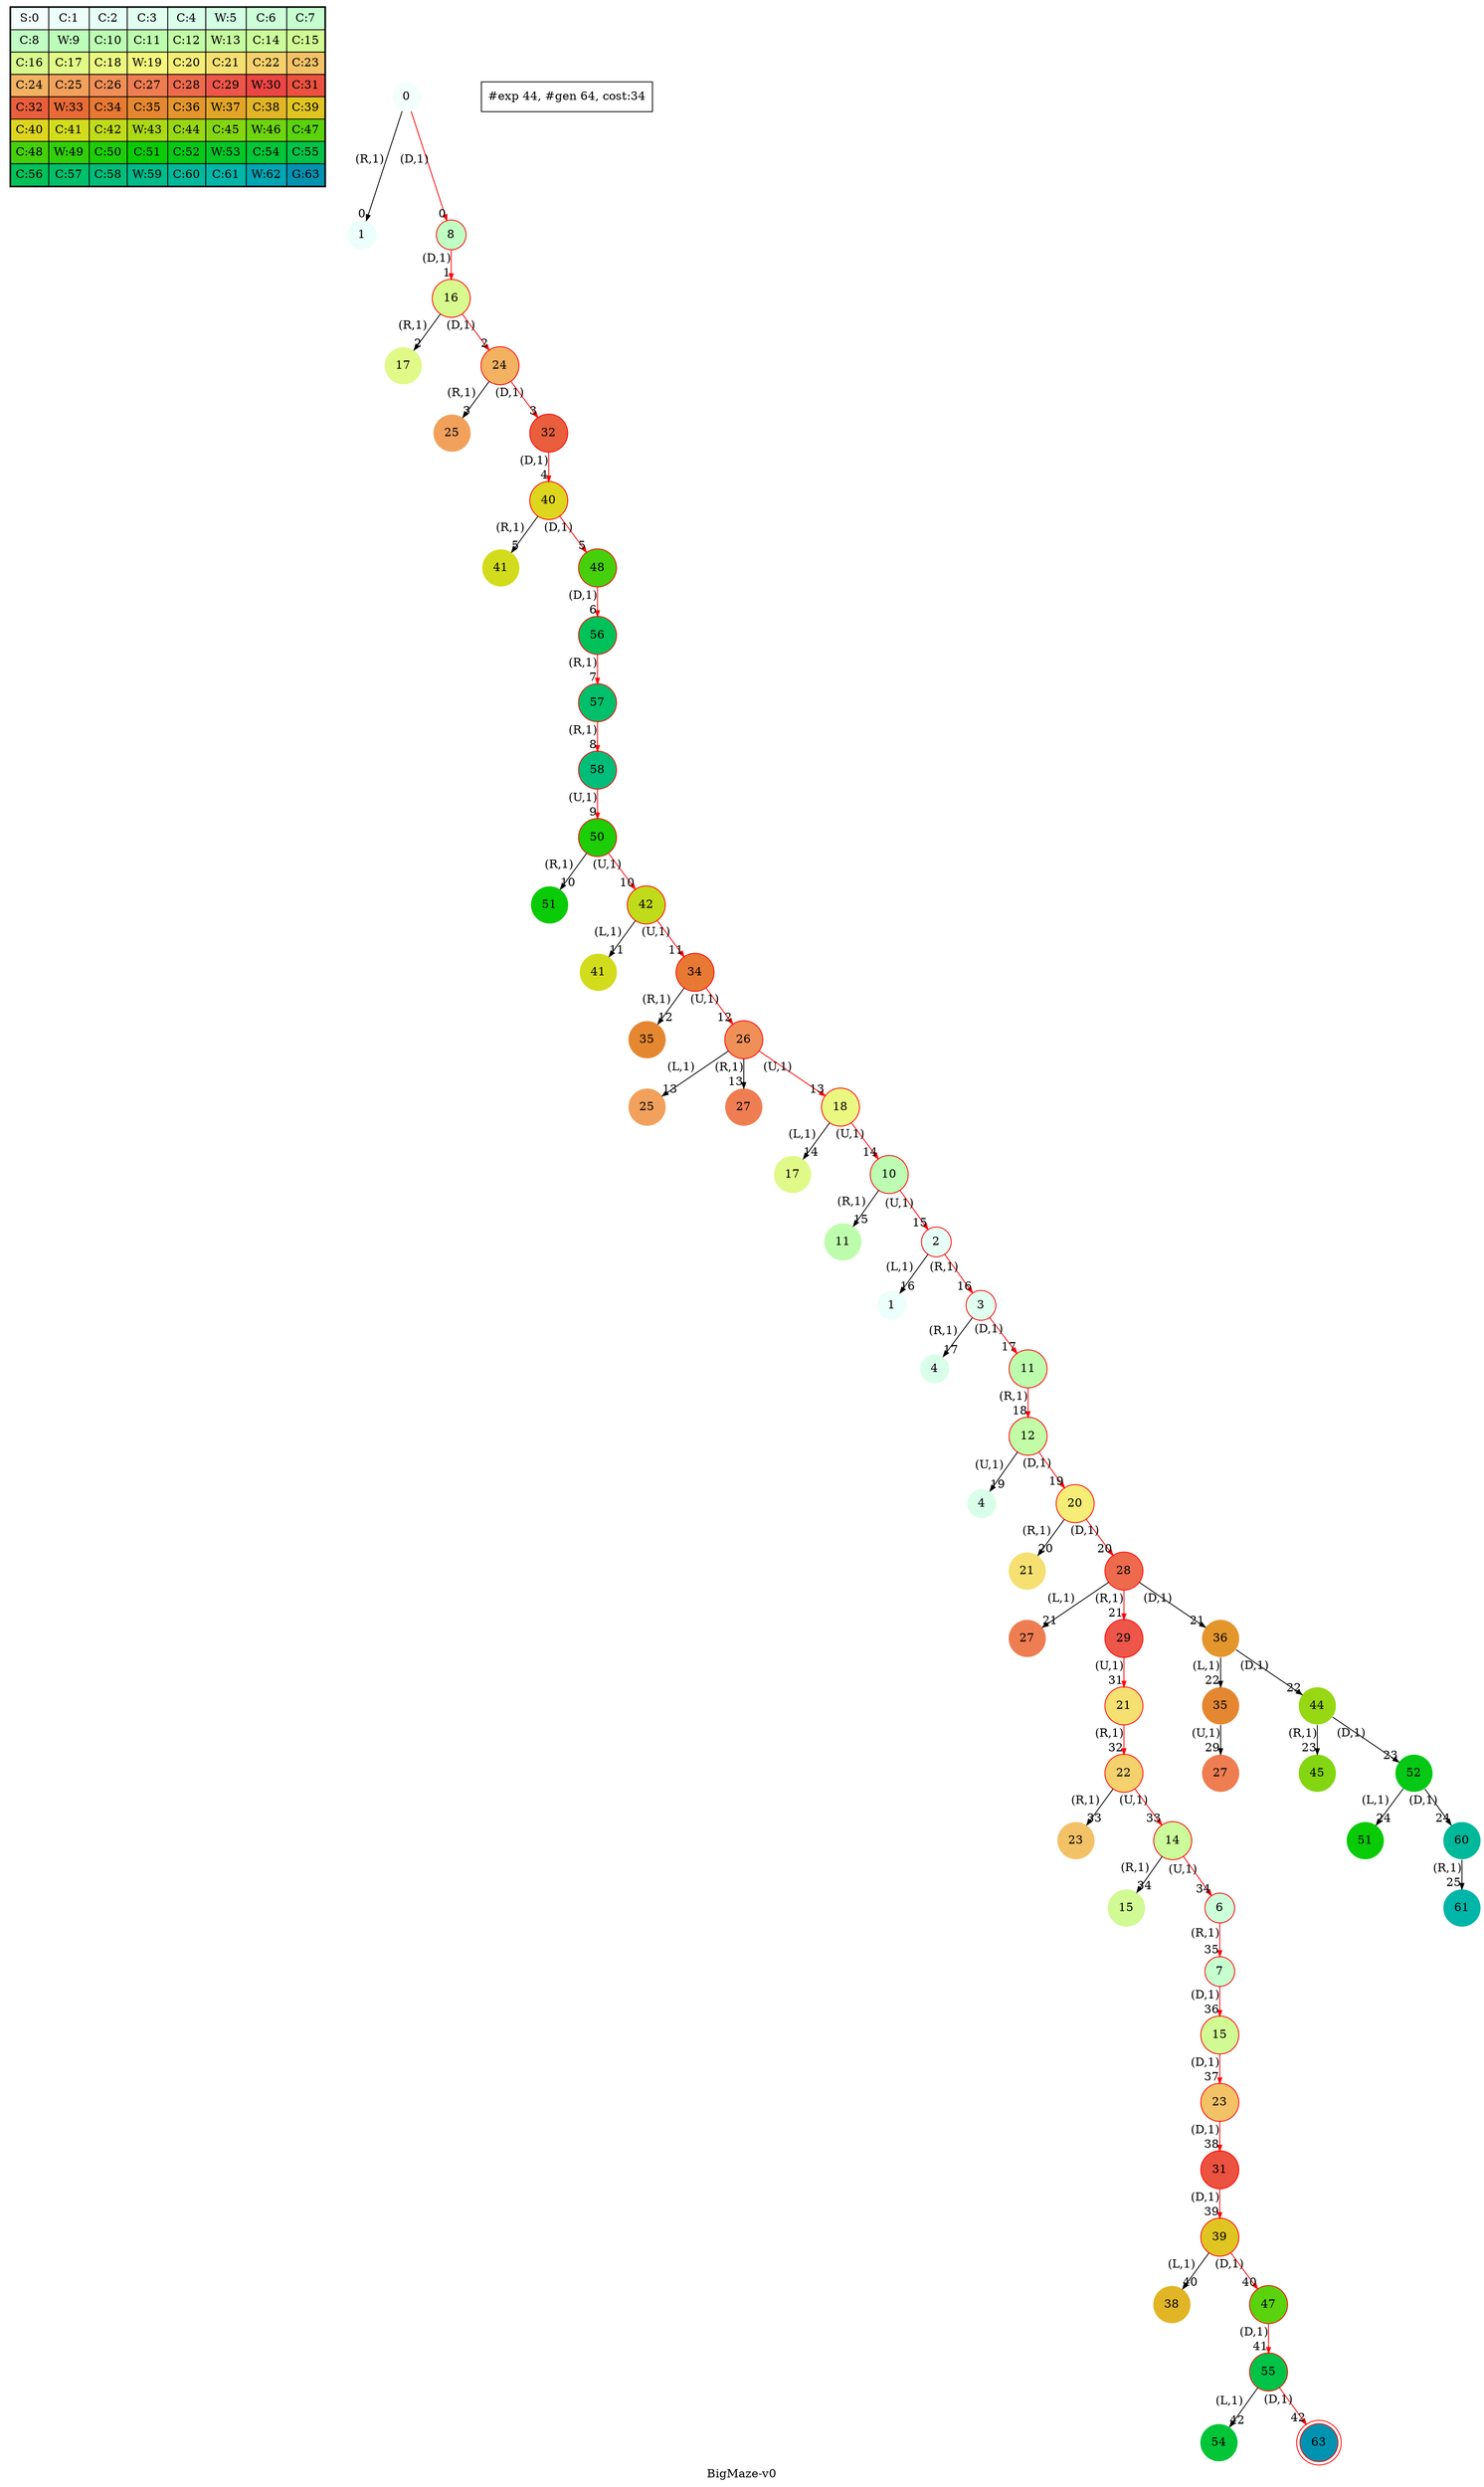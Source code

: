 digraph BigMaze { label="BigMaze-v0"
subgraph MAP {label=Map;map [shape=plaintext label=<<table border="1" cellpadding="5" cellspacing="0" cellborder="1"><tr><td bgcolor="0.46862745 0.04925994 0.99969645 1.        ">S:0</td><td bgcolor="0.45294118 0.07385253 0.99931706 1.        ">C:1</td><td bgcolor="0.4372549  0.09840028 0.99878599 1.        ">C:2</td><td bgcolor="0.42156863 0.12288829 0.99810333 1.        ">C:3</td><td bgcolor="0.40588235 0.1473017  0.99726917 1.        ">C:4</td><td bgcolor="0.39019608 0.17162568 0.99628365 1.        ">W:5</td><td bgcolor="0.3745098  0.19584547 0.99514692 1.        ">C:6</td><td bgcolor="0.35882353 0.21994636 0.99385914 1.        ">C:7</td></tr><tr><td bgcolor="0.34313725 0.24391372 0.99242051 1.        ">C:8</td><td bgcolor="0.32745098 0.267733   0.99083125 1.        ">W:9</td><td bgcolor="0.31176471 0.29138975 0.98909161 1.        ">C:10</td><td bgcolor="0.29607843 0.31486959 0.98720184 1.        ">C:11</td><td bgcolor="0.28039216 0.33815827 0.98516223 1.        ">C:12</td><td bgcolor="0.26470588 0.36124167 0.9829731  1.        ">W:13</td><td bgcolor="0.24901961 0.38410575 0.98063477 1.        ">C:14</td><td bgcolor="0.23333333 0.40673664 0.9781476  1.        ">C:15</td></tr><tr><td bgcolor="0.21764706 0.42912061 0.97551197 1.        ">C:16</td><td bgcolor="0.20196078 0.45124406 0.97272827 1.        ">C:17</td><td bgcolor="0.18627451 0.47309356 0.96979694 1.        ">C:18</td><td bgcolor="0.17058824 0.49465584 0.9667184  1.        ">W:19</td><td bgcolor="0.15490196 0.51591783 0.96349314 1.        ">C:20</td><td bgcolor="0.13921569 0.5368666  0.96012165 1.        ">C:21</td><td bgcolor="0.12352941 0.55748944 0.95660442 1.        ">C:22</td><td bgcolor="0.10784314 0.57777383 0.952942   1.        ">C:23</td></tr><tr><td bgcolor="0.09215686 0.59770746 0.94913494 1.        ">C:24</td><td bgcolor="0.07647059 0.61727822 0.94518383 1.        ">C:25</td><td bgcolor="0.06078431 0.63647424 0.94108925 1.        ">C:26</td><td bgcolor="0.04509804 0.65528385 0.93685184 1.        ">C:27</td><td bgcolor="0.02941176 0.67369564 0.93247223 1.        ">C:28</td><td bgcolor="0.01372549 0.69169844 0.92795109 1.        ">C:29</td><td bgcolor="0.00196078 0.70928131 0.92328911 1.        ">W:30</td><td bgcolor="0.01764706 0.72643357 0.91848699 1.        ">C:31</td></tr><tr><td bgcolor="0.03333333 0.74314483 0.91354546 1.        ">C:32</td><td bgcolor="0.04901961 0.75940492 0.90846527 1.        ">W:33</td><td bgcolor="0.06470588 0.77520398 0.9032472  1.        ">C:34</td><td bgcolor="0.08039216 0.79053241 0.89789203 1.        ">C:35</td><td bgcolor="0.09607843 0.80538092 0.89240058 1.        ">C:36</td><td bgcolor="0.11176471 0.81974048 0.88677369 1.        ">W:37</td><td bgcolor="0.12745098 0.83360239 0.88101219 1.        ">C:38</td><td bgcolor="0.14313725 0.84695821 0.87511698 1.        ">C:39</td></tr><tr><td bgcolor="0.15882353 0.85979985 0.86908895 1.        ">C:40</td><td bgcolor="0.1745098  0.87211951 0.862929   1.        ">C:41</td><td bgcolor="0.19019608 0.88390971 0.85663808 1.        ">C:42</td><td bgcolor="0.20588235 0.89516329 0.85021714 1.        ">W:43</td><td bgcolor="0.22156863 0.90587342 0.84366715 1.        ">C:44</td><td bgcolor="0.2372549  0.9160336  0.83698911 1.        ">C:45</td><td bgcolor="0.25294118 0.92563766 0.83018403 1.        ">W:46</td><td bgcolor="0.26862745 0.93467977 0.82325295 1.        ">C:47</td></tr><tr><td bgcolor="0.28431373 0.94315443 0.81619691 1.        ">C:48</td><td bgcolor="0.3        0.95105652 0.80901699 1.        ">W:49</td><td bgcolor="0.31568627 0.95838122 0.80171428 1.        ">C:50</td><td bgcolor="0.33137255 0.96512409 0.79428989 1.        ">C:51</td><td bgcolor="0.34705882 0.97128103 0.78674494 1.        ">C:52</td><td bgcolor="0.3627451  0.97684832 0.77908057 1.        ">W:53</td><td bgcolor="0.37843137 0.98182256 0.77129796 1.        ">C:54</td><td bgcolor="0.39411765 0.98620075 0.76339828 1.        ">C:55</td></tr><tr><td bgcolor="0.40980392 0.98998021 0.75538273 1.        ">C:56</td><td bgcolor="0.4254902  0.99315867 0.74725253 1.        ">C:57</td><td bgcolor="0.44117647 0.99573418 0.73900892 1.        ">C:58</td><td bgcolor="0.45686275 0.99770518 0.73065313 1.        ">W:59</td><td bgcolor="0.47254902 0.99907048 0.72218645 1.        ">C:60</td><td bgcolor="0.48823529 0.99982925 0.71361015 1.        ">C:61</td><td bgcolor="0.51176471 0.99982925 0.70054304 1.        ">W:62</td><td bgcolor="0.52745098 0.99907048 0.69169844 1.        ">G:63</td></tr></table>>]} 
nodesep=1 ranksep=0.5 node [shape=circle] edge [arrowsize=0.7] 
"0_0" [label=0 style=filled color=white  fillcolor="0.46862745 0.04925994 0.99969645 1.        "]; 
"0_0.1-1" [label=1 style=filled color=white  fillcolor="0.45294118 0.07385253 0.99931706 1.        "];  "0_0" -> "0_0.1-1" [xlabel="(R,1)" headlabel=0]; 
"0_0.8-3" [label=8 style=filled color=white  fillcolor="0.34313725 0.24391372 0.99242051 1.        "color=red ];   "0_0" -> "0_0.8-3" [xlabel="(D,1)" headlabel=0color=red ];  
"0_0.8.16-3" [label=16 style=filled color=white  fillcolor="0.21764706 0.42912061 0.97551197 1.        "color=red ];   "0_0.8-3" -> "0_0.8.16-3" [xlabel="(D,1)" headlabel=1color=red ];  
"0_0.8.16.17-1" [label=17 style=filled color=white  fillcolor="0.20196078 0.45124406 0.97272827 1.        "];  "0_0.8.16-3" -> "0_0.8.16.17-1" [xlabel="(R,1)" headlabel=2]; 
"0_0.8.16.24-3" [label=24 style=filled color=white  fillcolor="0.09215686 0.59770746 0.94913494 1.        "color=red ];   "0_0.8.16-3" -> "0_0.8.16.24-3" [xlabel="(D,1)" headlabel=2color=red ];  
"0_0.8.16.24.25-1" [label=25 style=filled color=white  fillcolor="0.07647059 0.61727822 0.94518383 1.        "];  "0_0.8.16.24-3" -> "0_0.8.16.24.25-1" [xlabel="(R,1)" headlabel=3]; 
"0_0.8.16.24.32-3" [label=32 style=filled color=white  fillcolor="0.03333333 0.74314483 0.91354546 1.        "color=red ];   "0_0.8.16.24-3" -> "0_0.8.16.24.32-3" [xlabel="(D,1)" headlabel=3color=red ];  
"0_0.8.16.24.32.40-3" [label=40 style=filled color=white  fillcolor="0.15882353 0.85979985 0.86908895 1.        "color=red ];   "0_0.8.16.24.32-3" -> "0_0.8.16.24.32.40-3" [xlabel="(D,1)" headlabel=4color=red ];  
"0_0.8.16.24.32.40.41-1" [label=41 style=filled color=white  fillcolor="0.1745098  0.87211951 0.862929   1.        "];  "0_0.8.16.24.32.40-3" -> "0_0.8.16.24.32.40.41-1" [xlabel="(R,1)" headlabel=5]; 
"0_0.8.16.24.32.40.48-3" [label=48 style=filled color=white  fillcolor="0.28431373 0.94315443 0.81619691 1.        "color=red ];   "0_0.8.16.24.32.40-3" -> "0_0.8.16.24.32.40.48-3" [xlabel="(D,1)" headlabel=5color=red ];  
"0_0.8.16.24.32.40.48.56-3" [label=56 style=filled color=white  fillcolor="0.40980392 0.98998021 0.75538273 1.        "color=red ];   "0_0.8.16.24.32.40.48-3" -> "0_0.8.16.24.32.40.48.56-3" [xlabel="(D,1)" headlabel=6color=red ];  
"0_0.8.16.24.32.40.48.56.57-1" [label=57 style=filled color=white  fillcolor="0.4254902  0.99315867 0.74725253 1.        "color=red ];   "0_0.8.16.24.32.40.48.56-3" -> "0_0.8.16.24.32.40.48.56.57-1" [xlabel="(R,1)" headlabel=7color=red ];  
"0_0.8.16.24.32.40.48.56.57.58-1" [label=58 style=filled color=white  fillcolor="0.44117647 0.99573418 0.73900892 1.        "color=red ];   "0_0.8.16.24.32.40.48.56.57-1" -> "0_0.8.16.24.32.40.48.56.57.58-1" [xlabel="(R,1)" headlabel=8color=red ];  
"0_0.8.16.24.32.40.48.56.57.58.50-2" [label=50 style=filled color=white  fillcolor="0.31568627 0.95838122 0.80171428 1.        "color=red ];   "0_0.8.16.24.32.40.48.56.57.58-1" -> "0_0.8.16.24.32.40.48.56.57.58.50-2" [xlabel="(U,1)" headlabel=9color=red ];  
"0_0.8.16.24.32.40.48.56.57.58.50.51-1" [label=51 style=filled color=white  fillcolor="0.33137255 0.96512409 0.79428989 1.        "];  "0_0.8.16.24.32.40.48.56.57.58.50-2" -> "0_0.8.16.24.32.40.48.56.57.58.50.51-1" [xlabel="(R,1)" headlabel=10]; 
"0_0.8.16.24.32.40.48.56.57.58.50.42-2" [label=42 style=filled color=white  fillcolor="0.19019608 0.88390971 0.85663808 1.        "color=red ];   "0_0.8.16.24.32.40.48.56.57.58.50-2" -> "0_0.8.16.24.32.40.48.56.57.58.50.42-2" [xlabel="(U,1)" headlabel=10color=red ];  
"0_0.8.16.24.32.40.48.56.57.58.50.42.41-0" [label=41 style=filled color=white  fillcolor="0.1745098  0.87211951 0.862929   1.        "];  "0_0.8.16.24.32.40.48.56.57.58.50.42-2" -> "0_0.8.16.24.32.40.48.56.57.58.50.42.41-0" [xlabel="(L,1)" headlabel=11]; 
"0_0.8.16.24.32.40.48.56.57.58.50.42.34-2" [label=34 style=filled color=white  fillcolor="0.06470588 0.77520398 0.9032472  1.        "color=red ];   "0_0.8.16.24.32.40.48.56.57.58.50.42-2" -> "0_0.8.16.24.32.40.48.56.57.58.50.42.34-2" [xlabel="(U,1)" headlabel=11color=red ];  
"0_0.8.16.24.32.40.48.56.57.58.50.42.34.35-1" [label=35 style=filled color=white  fillcolor="0.08039216 0.79053241 0.89789203 1.        "];  "0_0.8.16.24.32.40.48.56.57.58.50.42.34-2" -> "0_0.8.16.24.32.40.48.56.57.58.50.42.34.35-1" [xlabel="(R,1)" headlabel=12]; 
"0_0.8.16.24.32.40.48.56.57.58.50.42.34.26-2" [label=26 style=filled color=white  fillcolor="0.06078431 0.63647424 0.94108925 1.        "color=red ];   "0_0.8.16.24.32.40.48.56.57.58.50.42.34-2" -> "0_0.8.16.24.32.40.48.56.57.58.50.42.34.26-2" [xlabel="(U,1)" headlabel=12color=red ];  
"0_0.8.16.24.32.40.48.56.57.58.50.42.34.26.25-0" [label=25 style=filled color=white  fillcolor="0.07647059 0.61727822 0.94518383 1.        "];  "0_0.8.16.24.32.40.48.56.57.58.50.42.34.26-2" -> "0_0.8.16.24.32.40.48.56.57.58.50.42.34.26.25-0" [xlabel="(L,1)" headlabel=13]; 
"0_0.8.16.24.32.40.48.56.57.58.50.42.34.26.27-1" [label=27 style=filled color=white  fillcolor="0.04509804 0.65528385 0.93685184 1.        "];  "0_0.8.16.24.32.40.48.56.57.58.50.42.34.26-2" -> "0_0.8.16.24.32.40.48.56.57.58.50.42.34.26.27-1" [xlabel="(R,1)" headlabel=13]; 
"0_0.8.16.24.32.40.48.56.57.58.50.42.34.26.18-2" [label=18 style=filled color=white  fillcolor="0.18627451 0.47309356 0.96979694 1.        "color=red ];   "0_0.8.16.24.32.40.48.56.57.58.50.42.34.26-2" -> "0_0.8.16.24.32.40.48.56.57.58.50.42.34.26.18-2" [xlabel="(U,1)" headlabel=13color=red ];  
"0_0.8.16.24.32.40.48.56.57.58.50.42.34.26.18.17-0" [label=17 style=filled color=white  fillcolor="0.20196078 0.45124406 0.97272827 1.        "];  "0_0.8.16.24.32.40.48.56.57.58.50.42.34.26.18-2" -> "0_0.8.16.24.32.40.48.56.57.58.50.42.34.26.18.17-0" [xlabel="(L,1)" headlabel=14]; 
"0_0.8.16.24.32.40.48.56.57.58.50.42.34.26.18.10-2" [label=10 style=filled color=white  fillcolor="0.31176471 0.29138975 0.98909161 1.        "color=red ];   "0_0.8.16.24.32.40.48.56.57.58.50.42.34.26.18-2" -> "0_0.8.16.24.32.40.48.56.57.58.50.42.34.26.18.10-2" [xlabel="(U,1)" headlabel=14color=red ];  
"0_0.8.16.24.32.40.48.56.57.58.50.42.34.26.18.10.11-1" [label=11 style=filled color=white  fillcolor="0.29607843 0.31486959 0.98720184 1.        "];  "0_0.8.16.24.32.40.48.56.57.58.50.42.34.26.18.10-2" -> "0_0.8.16.24.32.40.48.56.57.58.50.42.34.26.18.10.11-1" [xlabel="(R,1)" headlabel=15]; 
"0_0.8.16.24.32.40.48.56.57.58.50.42.34.26.18.10.2-2" [label=2 style=filled color=white  fillcolor="0.4372549  0.09840028 0.99878599 1.        "color=red ];   "0_0.8.16.24.32.40.48.56.57.58.50.42.34.26.18.10-2" -> "0_0.8.16.24.32.40.48.56.57.58.50.42.34.26.18.10.2-2" [xlabel="(U,1)" headlabel=15color=red ];  
"0_0.8.16.24.32.40.48.56.57.58.50.42.34.26.18.10.2.1-0" [label=1 style=filled color=white  fillcolor="0.45294118 0.07385253 0.99931706 1.        "];  "0_0.8.16.24.32.40.48.56.57.58.50.42.34.26.18.10.2-2" -> "0_0.8.16.24.32.40.48.56.57.58.50.42.34.26.18.10.2.1-0" [xlabel="(L,1)" headlabel=16]; 
"0_0.8.16.24.32.40.48.56.57.58.50.42.34.26.18.10.2.3-1" [label=3 style=filled color=white  fillcolor="0.42156863 0.12288829 0.99810333 1.        "color=red ];   "0_0.8.16.24.32.40.48.56.57.58.50.42.34.26.18.10.2-2" -> "0_0.8.16.24.32.40.48.56.57.58.50.42.34.26.18.10.2.3-1" [xlabel="(R,1)" headlabel=16color=red ];  
"0_0.8.16.24.32.40.48.56.57.58.50.42.34.26.18.10.2.3.4-1" [label=4 style=filled color=white  fillcolor="0.40588235 0.1473017  0.99726917 1.        "];  "0_0.8.16.24.32.40.48.56.57.58.50.42.34.26.18.10.2.3-1" -> "0_0.8.16.24.32.40.48.56.57.58.50.42.34.26.18.10.2.3.4-1" [xlabel="(R,1)" headlabel=17]; 
"0_0.8.16.24.32.40.48.56.57.58.50.42.34.26.18.10.2.3.11-3" [label=11 style=filled color=white  fillcolor="0.29607843 0.31486959 0.98720184 1.        "color=red ];   "0_0.8.16.24.32.40.48.56.57.58.50.42.34.26.18.10.2.3-1" -> "0_0.8.16.24.32.40.48.56.57.58.50.42.34.26.18.10.2.3.11-3" [xlabel="(D,1)" headlabel=17color=red ];  
"0_0.8.16.24.32.40.48.56.57.58.50.42.34.26.18.10.2.3.11.12-1" [label=12 style=filled color=white  fillcolor="0.28039216 0.33815827 0.98516223 1.        "color=red ];   "0_0.8.16.24.32.40.48.56.57.58.50.42.34.26.18.10.2.3.11-3" -> "0_0.8.16.24.32.40.48.56.57.58.50.42.34.26.18.10.2.3.11.12-1" [xlabel="(R,1)" headlabel=18color=red ];  
"0_0.8.16.24.32.40.48.56.57.58.50.42.34.26.18.10.2.3.11.12.4-2" [label=4 style=filled color=white  fillcolor="0.40588235 0.1473017  0.99726917 1.        "];  "0_0.8.16.24.32.40.48.56.57.58.50.42.34.26.18.10.2.3.11.12-1" -> "0_0.8.16.24.32.40.48.56.57.58.50.42.34.26.18.10.2.3.11.12.4-2" [xlabel="(U,1)" headlabel=19]; 
"0_0.8.16.24.32.40.48.56.57.58.50.42.34.26.18.10.2.3.11.12.20-3" [label=20 style=filled color=white  fillcolor="0.15490196 0.51591783 0.96349314 1.        "color=red ];   "0_0.8.16.24.32.40.48.56.57.58.50.42.34.26.18.10.2.3.11.12-1" -> "0_0.8.16.24.32.40.48.56.57.58.50.42.34.26.18.10.2.3.11.12.20-3" [xlabel="(D,1)" headlabel=19color=red ];  
"0_0.8.16.24.32.40.48.56.57.58.50.42.34.26.18.10.2.3.11.12.20.21-1" [label=21 style=filled color=white  fillcolor="0.13921569 0.5368666  0.96012165 1.        "];  "0_0.8.16.24.32.40.48.56.57.58.50.42.34.26.18.10.2.3.11.12.20-3" -> "0_0.8.16.24.32.40.48.56.57.58.50.42.34.26.18.10.2.3.11.12.20.21-1" [xlabel="(R,1)" headlabel=20]; 
"0_0.8.16.24.32.40.48.56.57.58.50.42.34.26.18.10.2.3.11.12.20.28-3" [label=28 style=filled color=white  fillcolor="0.02941176 0.67369564 0.93247223 1.        "color=red ];   "0_0.8.16.24.32.40.48.56.57.58.50.42.34.26.18.10.2.3.11.12.20-3" -> "0_0.8.16.24.32.40.48.56.57.58.50.42.34.26.18.10.2.3.11.12.20.28-3" [xlabel="(D,1)" headlabel=20color=red ];  
"0_0.8.16.24.32.40.48.56.57.58.50.42.34.26.18.10.2.3.11.12.20.28.27-0" [label=27 style=filled color=white  fillcolor="0.04509804 0.65528385 0.93685184 1.        "];  "0_0.8.16.24.32.40.48.56.57.58.50.42.34.26.18.10.2.3.11.12.20.28-3" -> "0_0.8.16.24.32.40.48.56.57.58.50.42.34.26.18.10.2.3.11.12.20.28.27-0" [xlabel="(L,1)" headlabel=21]; 
"0_0.8.16.24.32.40.48.56.57.58.50.42.34.26.18.10.2.3.11.12.20.28.29-1" [label=29 style=filled color=white  fillcolor="0.01372549 0.69169844 0.92795109 1.        "color=red ];   "0_0.8.16.24.32.40.48.56.57.58.50.42.34.26.18.10.2.3.11.12.20.28-3" -> "0_0.8.16.24.32.40.48.56.57.58.50.42.34.26.18.10.2.3.11.12.20.28.29-1" [xlabel="(R,1)" headlabel=21color=red ];  
"0_0.8.16.24.32.40.48.56.57.58.50.42.34.26.18.10.2.3.11.12.20.28.36-3" [label=36 style=filled color=white  fillcolor="0.09607843 0.80538092 0.89240058 1.        "];  "0_0.8.16.24.32.40.48.56.57.58.50.42.34.26.18.10.2.3.11.12.20.28-3" -> "0_0.8.16.24.32.40.48.56.57.58.50.42.34.26.18.10.2.3.11.12.20.28.36-3" [xlabel="(D,1)" headlabel=21]; 
"0_0.8.16.24.32.40.48.56.57.58.50.42.34.26.18.10.2.3.11.12.20.28.36.35-0" [label=35 style=filled color=white  fillcolor="0.08039216 0.79053241 0.89789203 1.        "];  "0_0.8.16.24.32.40.48.56.57.58.50.42.34.26.18.10.2.3.11.12.20.28.36-3" -> "0_0.8.16.24.32.40.48.56.57.58.50.42.34.26.18.10.2.3.11.12.20.28.36.35-0" [xlabel="(L,1)" headlabel=22]; 
"0_0.8.16.24.32.40.48.56.57.58.50.42.34.26.18.10.2.3.11.12.20.28.36.44-3" [label=44 style=filled color=white  fillcolor="0.22156863 0.90587342 0.84366715 1.        "];  "0_0.8.16.24.32.40.48.56.57.58.50.42.34.26.18.10.2.3.11.12.20.28.36-3" -> "0_0.8.16.24.32.40.48.56.57.58.50.42.34.26.18.10.2.3.11.12.20.28.36.44-3" [xlabel="(D,1)" headlabel=22]; 
"0_0.8.16.24.32.40.48.56.57.58.50.42.34.26.18.10.2.3.11.12.20.28.36.44.45-1" [label=45 style=filled color=white  fillcolor="0.2372549  0.9160336  0.83698911 1.        "];  "0_0.8.16.24.32.40.48.56.57.58.50.42.34.26.18.10.2.3.11.12.20.28.36.44-3" -> "0_0.8.16.24.32.40.48.56.57.58.50.42.34.26.18.10.2.3.11.12.20.28.36.44.45-1" [xlabel="(R,1)" headlabel=23]; 
"0_0.8.16.24.32.40.48.56.57.58.50.42.34.26.18.10.2.3.11.12.20.28.36.44.52-3" [label=52 style=filled color=white  fillcolor="0.34705882 0.97128103 0.78674494 1.        "];  "0_0.8.16.24.32.40.48.56.57.58.50.42.34.26.18.10.2.3.11.12.20.28.36.44-3" -> "0_0.8.16.24.32.40.48.56.57.58.50.42.34.26.18.10.2.3.11.12.20.28.36.44.52-3" [xlabel="(D,1)" headlabel=23]; 
"0_0.8.16.24.32.40.48.56.57.58.50.42.34.26.18.10.2.3.11.12.20.28.36.44.52.51-0" [label=51 style=filled color=white  fillcolor="0.33137255 0.96512409 0.79428989 1.        "];  "0_0.8.16.24.32.40.48.56.57.58.50.42.34.26.18.10.2.3.11.12.20.28.36.44.52-3" -> "0_0.8.16.24.32.40.48.56.57.58.50.42.34.26.18.10.2.3.11.12.20.28.36.44.52.51-0" [xlabel="(L,1)" headlabel=24]; 
"0_0.8.16.24.32.40.48.56.57.58.50.42.34.26.18.10.2.3.11.12.20.28.36.44.52.60-3" [label=60 style=filled color=white  fillcolor="0.47254902 0.99907048 0.72218645 1.        "];  "0_0.8.16.24.32.40.48.56.57.58.50.42.34.26.18.10.2.3.11.12.20.28.36.44.52-3" -> "0_0.8.16.24.32.40.48.56.57.58.50.42.34.26.18.10.2.3.11.12.20.28.36.44.52.60-3" [xlabel="(D,1)" headlabel=24]; 
"0_0.8.16.24.32.40.48.56.57.58.50.42.34.26.18.10.2.3.11.12.20.28.36.44.52.60.61-1" [label=61 style=filled color=white  fillcolor="0.48823529 0.99982925 0.71361015 1.        "];  "0_0.8.16.24.32.40.48.56.57.58.50.42.34.26.18.10.2.3.11.12.20.28.36.44.52.60-3" -> "0_0.8.16.24.32.40.48.56.57.58.50.42.34.26.18.10.2.3.11.12.20.28.36.44.52.60.61-1" [xlabel="(R,1)" headlabel=25]; 
"0_0.8.16.24.32.40.48.56.57.58.50.42.34.26.18.10.2.3.11.12.20.28.36.35.27-2" [label=27 style=filled color=white  fillcolor="0.04509804 0.65528385 0.93685184 1.        "];  "0_0.8.16.24.32.40.48.56.57.58.50.42.34.26.18.10.2.3.11.12.20.28.36.35-0" -> "0_0.8.16.24.32.40.48.56.57.58.50.42.34.26.18.10.2.3.11.12.20.28.36.35.27-2" [xlabel="(U,1)" headlabel=29]; 
"0_0.8.16.24.32.40.48.56.57.58.50.42.34.26.18.10.2.3.11.12.20.28.29.21-2" [label=21 style=filled color=white  fillcolor="0.13921569 0.5368666  0.96012165 1.        "color=red ];   "0_0.8.16.24.32.40.48.56.57.58.50.42.34.26.18.10.2.3.11.12.20.28.29-1" -> "0_0.8.16.24.32.40.48.56.57.58.50.42.34.26.18.10.2.3.11.12.20.28.29.21-2" [xlabel="(U,1)" headlabel=31color=red ];  
"0_0.8.16.24.32.40.48.56.57.58.50.42.34.26.18.10.2.3.11.12.20.28.29.21.22-1" [label=22 style=filled color=white  fillcolor="0.12352941 0.55748944 0.95660442 1.        "color=red ];   "0_0.8.16.24.32.40.48.56.57.58.50.42.34.26.18.10.2.3.11.12.20.28.29.21-2" -> "0_0.8.16.24.32.40.48.56.57.58.50.42.34.26.18.10.2.3.11.12.20.28.29.21.22-1" [xlabel="(R,1)" headlabel=32color=red ];  
"0_0.8.16.24.32.40.48.56.57.58.50.42.34.26.18.10.2.3.11.12.20.28.29.21.22.23-1" [label=23 style=filled color=white  fillcolor="0.10784314 0.57777383 0.952942   1.        "];  "0_0.8.16.24.32.40.48.56.57.58.50.42.34.26.18.10.2.3.11.12.20.28.29.21.22-1" -> "0_0.8.16.24.32.40.48.56.57.58.50.42.34.26.18.10.2.3.11.12.20.28.29.21.22.23-1" [xlabel="(R,1)" headlabel=33]; 
"0_0.8.16.24.32.40.48.56.57.58.50.42.34.26.18.10.2.3.11.12.20.28.29.21.22.14-2" [label=14 style=filled color=white  fillcolor="0.24901961 0.38410575 0.98063477 1.        "color=red ];   "0_0.8.16.24.32.40.48.56.57.58.50.42.34.26.18.10.2.3.11.12.20.28.29.21.22-1" -> "0_0.8.16.24.32.40.48.56.57.58.50.42.34.26.18.10.2.3.11.12.20.28.29.21.22.14-2" [xlabel="(U,1)" headlabel=33color=red ];  
"0_0.8.16.24.32.40.48.56.57.58.50.42.34.26.18.10.2.3.11.12.20.28.29.21.22.14.15-1" [label=15 style=filled color=white  fillcolor="0.23333333 0.40673664 0.9781476  1.        "];  "0_0.8.16.24.32.40.48.56.57.58.50.42.34.26.18.10.2.3.11.12.20.28.29.21.22.14-2" -> "0_0.8.16.24.32.40.48.56.57.58.50.42.34.26.18.10.2.3.11.12.20.28.29.21.22.14.15-1" [xlabel="(R,1)" headlabel=34]; 
"0_0.8.16.24.32.40.48.56.57.58.50.42.34.26.18.10.2.3.11.12.20.28.29.21.22.14.6-2" [label=6 style=filled color=white  fillcolor="0.3745098  0.19584547 0.99514692 1.        "color=red ];   "0_0.8.16.24.32.40.48.56.57.58.50.42.34.26.18.10.2.3.11.12.20.28.29.21.22.14-2" -> "0_0.8.16.24.32.40.48.56.57.58.50.42.34.26.18.10.2.3.11.12.20.28.29.21.22.14.6-2" [xlabel="(U,1)" headlabel=34color=red ];  
"0_0.8.16.24.32.40.48.56.57.58.50.42.34.26.18.10.2.3.11.12.20.28.29.21.22.14.6.7-1" [label=7 style=filled color=white  fillcolor="0.35882353 0.21994636 0.99385914 1.        "color=red ];   "0_0.8.16.24.32.40.48.56.57.58.50.42.34.26.18.10.2.3.11.12.20.28.29.21.22.14.6-2" -> "0_0.8.16.24.32.40.48.56.57.58.50.42.34.26.18.10.2.3.11.12.20.28.29.21.22.14.6.7-1" [xlabel="(R,1)" headlabel=35color=red ];  
"0_0.8.16.24.32.40.48.56.57.58.50.42.34.26.18.10.2.3.11.12.20.28.29.21.22.14.6.7.15-3" [label=15 style=filled color=white  fillcolor="0.23333333 0.40673664 0.9781476  1.        "color=red ];   "0_0.8.16.24.32.40.48.56.57.58.50.42.34.26.18.10.2.3.11.12.20.28.29.21.22.14.6.7-1" -> "0_0.8.16.24.32.40.48.56.57.58.50.42.34.26.18.10.2.3.11.12.20.28.29.21.22.14.6.7.15-3" [xlabel="(D,1)" headlabel=36color=red ];  
"0_0.8.16.24.32.40.48.56.57.58.50.42.34.26.18.10.2.3.11.12.20.28.29.21.22.14.6.7.15.23-3" [label=23 style=filled color=white  fillcolor="0.10784314 0.57777383 0.952942   1.        "color=red ];   "0_0.8.16.24.32.40.48.56.57.58.50.42.34.26.18.10.2.3.11.12.20.28.29.21.22.14.6.7.15-3" -> "0_0.8.16.24.32.40.48.56.57.58.50.42.34.26.18.10.2.3.11.12.20.28.29.21.22.14.6.7.15.23-3" [xlabel="(D,1)" headlabel=37color=red ];  
"0_0.8.16.24.32.40.48.56.57.58.50.42.34.26.18.10.2.3.11.12.20.28.29.21.22.14.6.7.15.23.31-3" [label=31 style=filled color=white  fillcolor="0.01764706 0.72643357 0.91848699 1.        "color=red ];   "0_0.8.16.24.32.40.48.56.57.58.50.42.34.26.18.10.2.3.11.12.20.28.29.21.22.14.6.7.15.23-3" -> "0_0.8.16.24.32.40.48.56.57.58.50.42.34.26.18.10.2.3.11.12.20.28.29.21.22.14.6.7.15.23.31-3" [xlabel="(D,1)" headlabel=38color=red ];  
"0_0.8.16.24.32.40.48.56.57.58.50.42.34.26.18.10.2.3.11.12.20.28.29.21.22.14.6.7.15.23.31.39-3" [label=39 style=filled color=white  fillcolor="0.14313725 0.84695821 0.87511698 1.        "color=red ];   "0_0.8.16.24.32.40.48.56.57.58.50.42.34.26.18.10.2.3.11.12.20.28.29.21.22.14.6.7.15.23.31-3" -> "0_0.8.16.24.32.40.48.56.57.58.50.42.34.26.18.10.2.3.11.12.20.28.29.21.22.14.6.7.15.23.31.39-3" [xlabel="(D,1)" headlabel=39color=red ];  
"0_0.8.16.24.32.40.48.56.57.58.50.42.34.26.18.10.2.3.11.12.20.28.29.21.22.14.6.7.15.23.31.39.38-0" [label=38 style=filled color=white  fillcolor="0.12745098 0.83360239 0.88101219 1.        "];  "0_0.8.16.24.32.40.48.56.57.58.50.42.34.26.18.10.2.3.11.12.20.28.29.21.22.14.6.7.15.23.31.39-3" -> "0_0.8.16.24.32.40.48.56.57.58.50.42.34.26.18.10.2.3.11.12.20.28.29.21.22.14.6.7.15.23.31.39.38-0" [xlabel="(L,1)" headlabel=40]; 
"0_0.8.16.24.32.40.48.56.57.58.50.42.34.26.18.10.2.3.11.12.20.28.29.21.22.14.6.7.15.23.31.39.47-3" [label=47 style=filled color=white  fillcolor="0.26862745 0.93467977 0.82325295 1.        "color=red ];   "0_0.8.16.24.32.40.48.56.57.58.50.42.34.26.18.10.2.3.11.12.20.28.29.21.22.14.6.7.15.23.31.39-3" -> "0_0.8.16.24.32.40.48.56.57.58.50.42.34.26.18.10.2.3.11.12.20.28.29.21.22.14.6.7.15.23.31.39.47-3" [xlabel="(D,1)" headlabel=40color=red ];  
"0_0.8.16.24.32.40.48.56.57.58.50.42.34.26.18.10.2.3.11.12.20.28.29.21.22.14.6.7.15.23.31.39.47.55-3" [label=55 style=filled color=white  fillcolor="0.39411765 0.98620075 0.76339828 1.        "color=red ];   "0_0.8.16.24.32.40.48.56.57.58.50.42.34.26.18.10.2.3.11.12.20.28.29.21.22.14.6.7.15.23.31.39.47-3" -> "0_0.8.16.24.32.40.48.56.57.58.50.42.34.26.18.10.2.3.11.12.20.28.29.21.22.14.6.7.15.23.31.39.47.55-3" [xlabel="(D,1)" headlabel=41color=red ];  
"0_0.8.16.24.32.40.48.56.57.58.50.42.34.26.18.10.2.3.11.12.20.28.29.21.22.14.6.7.15.23.31.39.47.55.54-0" [label=54 style=filled color=white  fillcolor="0.37843137 0.98182256 0.77129796 1.        "];  "0_0.8.16.24.32.40.48.56.57.58.50.42.34.26.18.10.2.3.11.12.20.28.29.21.22.14.6.7.15.23.31.39.47.55-3" -> "0_0.8.16.24.32.40.48.56.57.58.50.42.34.26.18.10.2.3.11.12.20.28.29.21.22.14.6.7.15.23.31.39.47.55.54-0" [xlabel="(L,1)" headlabel=42]; 
"0_0.8.16.24.32.40.48.56.57.58.50.42.34.26.18.10.2.3.11.12.20.28.29.21.22.14.6.7.15.23.31.39.47.55.63-3" [label=63 style=filled color=red peripheries=2 fillcolor="0.52745098 0.99907048 0.69169844 1.        "color=red ];   "0_0.8.16.24.32.40.48.56.57.58.50.42.34.26.18.10.2.3.11.12.20.28.29.21.22.14.6.7.15.23.31.39.47.55-3" -> "0_0.8.16.24.32.40.48.56.57.58.50.42.34.26.18.10.2.3.11.12.20.28.29.21.22.14.6.7.15.23.31.39.47.55.63-3" [xlabel="(D,1)" headlabel=42color=red ];  
 "#exp 44, #gen 64, cost:34" [ shape=box ];
}
